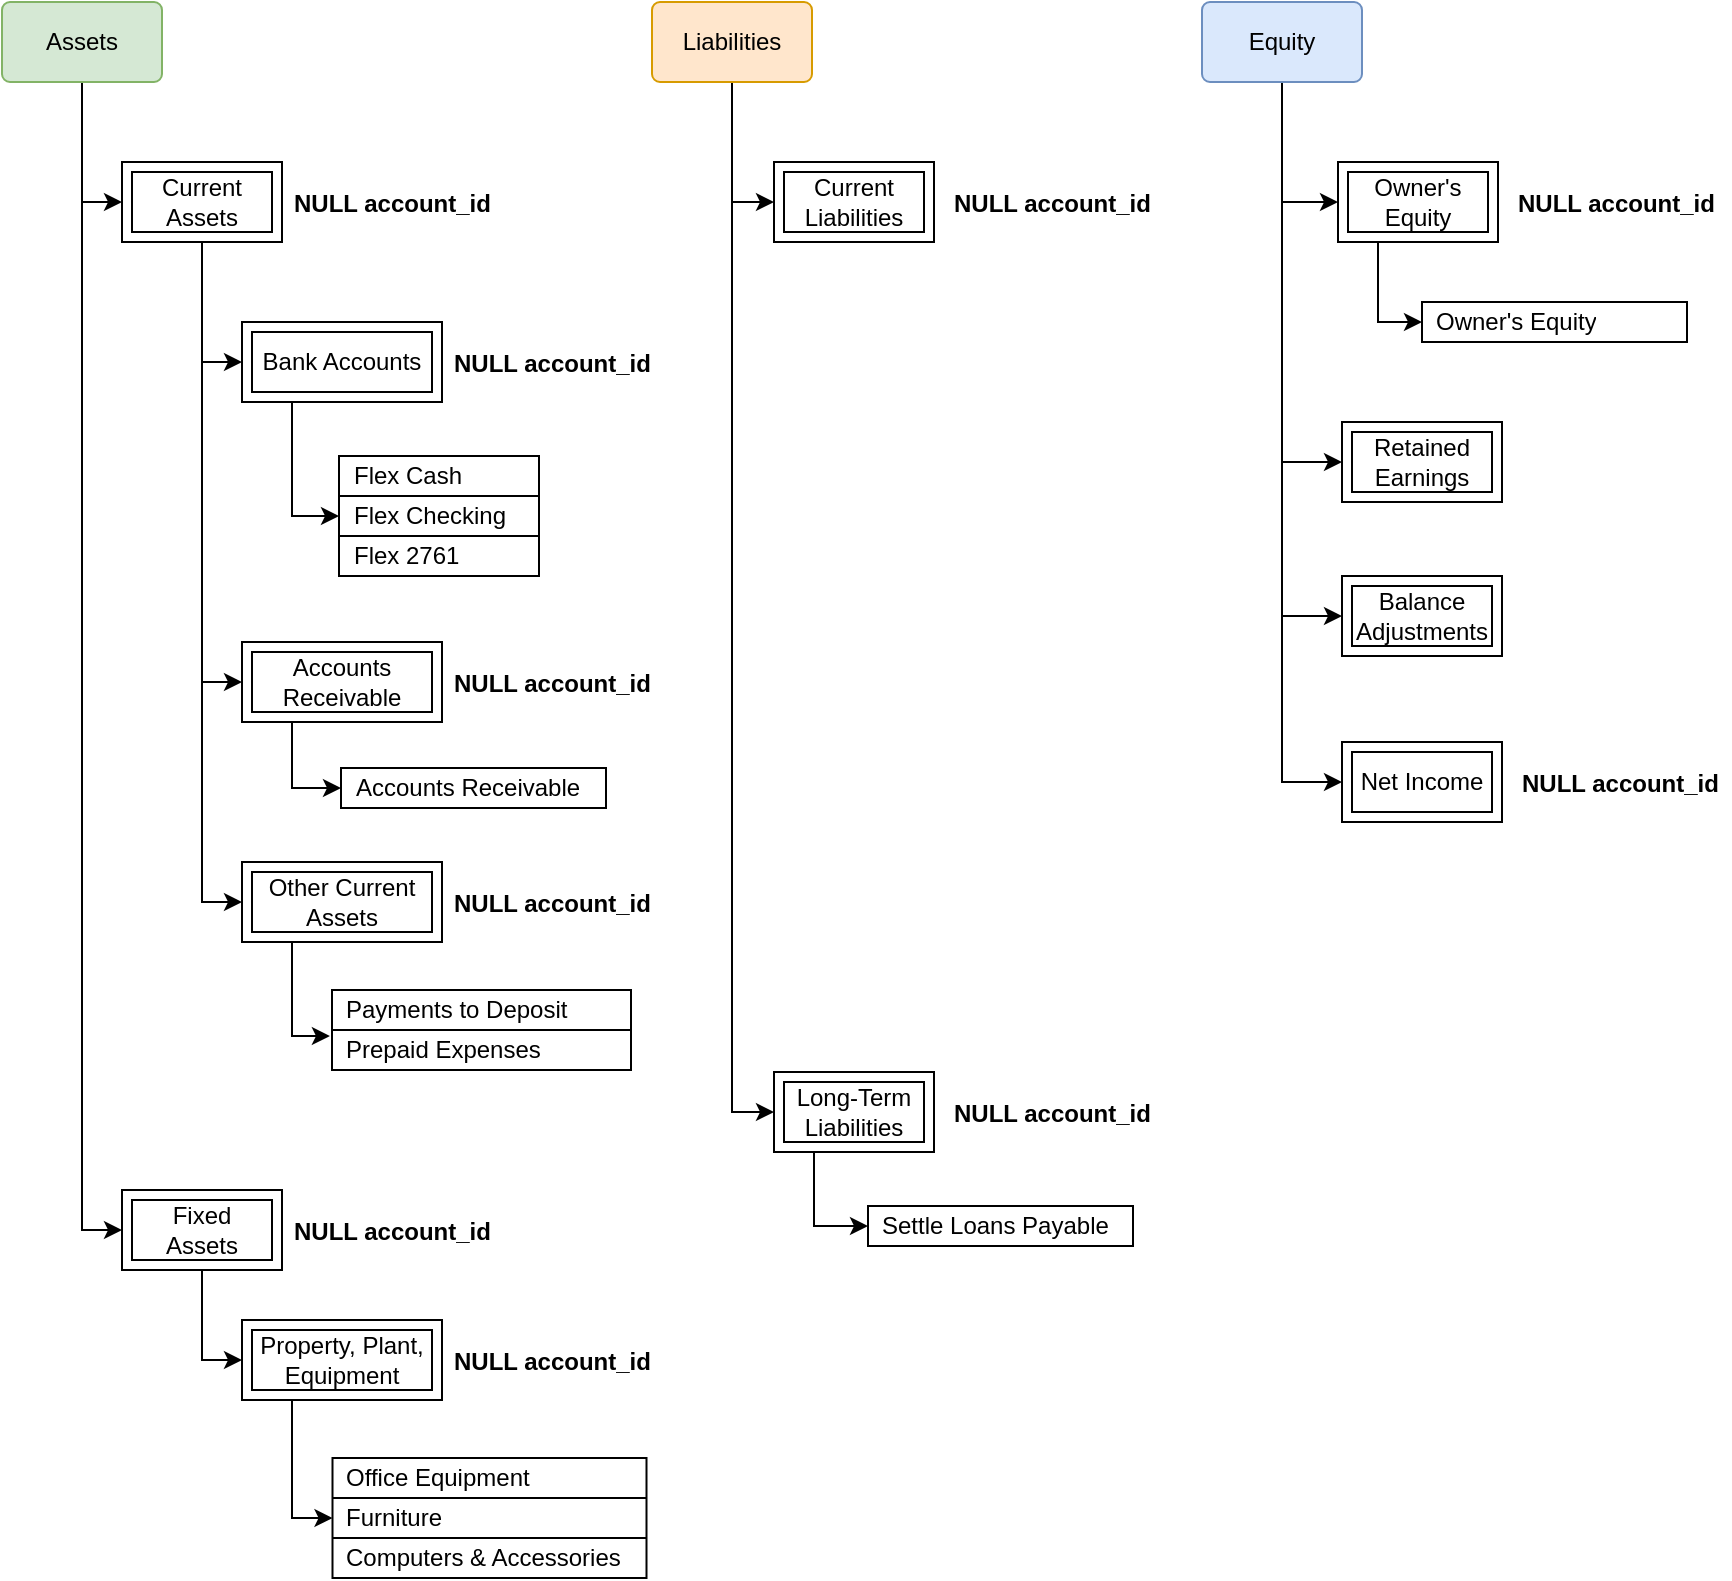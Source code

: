 <mxfile version="26.0.11">
  <diagram name="Page-1" id="CMxFmZh5utVJ_uqATRNF">
    <mxGraphModel dx="1434" dy="738" grid="1" gridSize="10" guides="1" tooltips="1" connect="1" arrows="1" fold="1" page="1" pageScale="1" pageWidth="1100" pageHeight="1700" math="0" shadow="0">
      <root>
        <mxCell id="0" />
        <mxCell id="1" parent="0" />
        <mxCell id="uQ4fokzICWZcUB-si03q-26" style="edgeStyle=orthogonalEdgeStyle;rounded=0;orthogonalLoop=1;jettySize=auto;html=1;entryX=0;entryY=0.5;entryDx=0;entryDy=0;" edge="1" parent="1" source="uQ4fokzICWZcUB-si03q-1" target="uQ4fokzICWZcUB-si03q-8">
          <mxGeometry relative="1" as="geometry" />
        </mxCell>
        <mxCell id="uQ4fokzICWZcUB-si03q-27" style="edgeStyle=orthogonalEdgeStyle;rounded=0;orthogonalLoop=1;jettySize=auto;html=1;entryX=0;entryY=0.5;entryDx=0;entryDy=0;" edge="1" parent="1" source="uQ4fokzICWZcUB-si03q-1" target="uQ4fokzICWZcUB-si03q-9">
          <mxGeometry relative="1" as="geometry" />
        </mxCell>
        <mxCell id="uQ4fokzICWZcUB-si03q-1" value="Assets" style="rounded=1;arcSize=10;whiteSpace=wrap;html=1;align=center;fillColor=#d5e8d4;strokeColor=#82b366;" vertex="1" parent="1">
          <mxGeometry x="40" y="80" width="80" height="40" as="geometry" />
        </mxCell>
        <mxCell id="uQ4fokzICWZcUB-si03q-30" style="edgeStyle=orthogonalEdgeStyle;rounded=0;orthogonalLoop=1;jettySize=auto;html=1;entryX=0;entryY=0.5;entryDx=0;entryDy=0;" edge="1" parent="1" source="uQ4fokzICWZcUB-si03q-2" target="uQ4fokzICWZcUB-si03q-10">
          <mxGeometry relative="1" as="geometry" />
        </mxCell>
        <mxCell id="uQ4fokzICWZcUB-si03q-31" style="edgeStyle=orthogonalEdgeStyle;rounded=0;orthogonalLoop=1;jettySize=auto;html=1;entryX=0;entryY=0.5;entryDx=0;entryDy=0;" edge="1" parent="1" source="uQ4fokzICWZcUB-si03q-2" target="uQ4fokzICWZcUB-si03q-11">
          <mxGeometry relative="1" as="geometry" />
        </mxCell>
        <mxCell id="uQ4fokzICWZcUB-si03q-2" value="Liabilities" style="rounded=1;arcSize=10;whiteSpace=wrap;html=1;align=center;fillColor=#ffe6cc;strokeColor=#d79b00;" vertex="1" parent="1">
          <mxGeometry x="365" y="80" width="80" height="40" as="geometry" />
        </mxCell>
        <mxCell id="uQ4fokzICWZcUB-si03q-130" style="edgeStyle=orthogonalEdgeStyle;rounded=0;orthogonalLoop=1;jettySize=auto;html=1;entryX=0;entryY=0.5;entryDx=0;entryDy=0;exitX=0.5;exitY=1;exitDx=0;exitDy=0;" edge="1" parent="1" source="uQ4fokzICWZcUB-si03q-3" target="uQ4fokzICWZcUB-si03q-128">
          <mxGeometry relative="1" as="geometry">
            <Array as="points">
              <mxPoint x="680" y="180" />
            </Array>
          </mxGeometry>
        </mxCell>
        <mxCell id="uQ4fokzICWZcUB-si03q-139" style="edgeStyle=orthogonalEdgeStyle;rounded=0;orthogonalLoop=1;jettySize=auto;html=1;entryX=0;entryY=0.5;entryDx=0;entryDy=0;" edge="1" parent="1" source="uQ4fokzICWZcUB-si03q-3" target="uQ4fokzICWZcUB-si03q-136">
          <mxGeometry relative="1" as="geometry" />
        </mxCell>
        <mxCell id="uQ4fokzICWZcUB-si03q-142" style="edgeStyle=orthogonalEdgeStyle;rounded=0;orthogonalLoop=1;jettySize=auto;html=1;entryX=0;entryY=0.5;entryDx=0;entryDy=0;" edge="1" parent="1" source="uQ4fokzICWZcUB-si03q-3" target="uQ4fokzICWZcUB-si03q-141">
          <mxGeometry relative="1" as="geometry" />
        </mxCell>
        <mxCell id="uQ4fokzICWZcUB-si03q-146" style="edgeStyle=orthogonalEdgeStyle;rounded=0;orthogonalLoop=1;jettySize=auto;html=1;entryX=0;entryY=0.5;entryDx=0;entryDy=0;" edge="1" parent="1" source="uQ4fokzICWZcUB-si03q-3" target="uQ4fokzICWZcUB-si03q-144">
          <mxGeometry relative="1" as="geometry" />
        </mxCell>
        <mxCell id="uQ4fokzICWZcUB-si03q-3" value="Equity" style="rounded=1;arcSize=10;whiteSpace=wrap;html=1;align=center;fillColor=#dae8fc;strokeColor=#6c8ebf;" vertex="1" parent="1">
          <mxGeometry x="640" y="80" width="80" height="40" as="geometry" />
        </mxCell>
        <mxCell id="uQ4fokzICWZcUB-si03q-66" style="edgeStyle=orthogonalEdgeStyle;rounded=0;orthogonalLoop=1;jettySize=auto;html=1;entryX=0;entryY=0.5;entryDx=0;entryDy=0;" edge="1" parent="1" source="uQ4fokzICWZcUB-si03q-8" target="uQ4fokzICWZcUB-si03q-63">
          <mxGeometry relative="1" as="geometry" />
        </mxCell>
        <mxCell id="uQ4fokzICWZcUB-si03q-67" style="edgeStyle=orthogonalEdgeStyle;rounded=0;orthogonalLoop=1;jettySize=auto;html=1;entryX=0;entryY=0.5;entryDx=0;entryDy=0;" edge="1" parent="1" source="uQ4fokzICWZcUB-si03q-8" target="uQ4fokzICWZcUB-si03q-64">
          <mxGeometry relative="1" as="geometry" />
        </mxCell>
        <mxCell id="uQ4fokzICWZcUB-si03q-68" style="edgeStyle=orthogonalEdgeStyle;rounded=0;orthogonalLoop=1;jettySize=auto;html=1;entryX=0;entryY=0.5;entryDx=0;entryDy=0;" edge="1" parent="1" source="uQ4fokzICWZcUB-si03q-8" target="uQ4fokzICWZcUB-si03q-65">
          <mxGeometry relative="1" as="geometry" />
        </mxCell>
        <mxCell id="uQ4fokzICWZcUB-si03q-42" style="edgeStyle=orthogonalEdgeStyle;rounded=0;orthogonalLoop=1;jettySize=auto;html=1;entryX=0;entryY=0.5;entryDx=0;entryDy=0;" edge="1" parent="1" source="uQ4fokzICWZcUB-si03q-9" target="uQ4fokzICWZcUB-si03q-41">
          <mxGeometry relative="1" as="geometry" />
        </mxCell>
        <mxCell id="uQ4fokzICWZcUB-si03q-53" value="" style="shape=table;startSize=0;container=1;collapsible=0;childLayout=tableLayout;fontSize=11;fillColor=none;strokeColor=default;" vertex="1" parent="1">
          <mxGeometry x="205.25" y="808" width="157" height="60" as="geometry" />
        </mxCell>
        <mxCell id="uQ4fokzICWZcUB-si03q-54" value="" style="shape=tableRow;horizontal=0;startSize=0;swimlaneHead=0;swimlaneBody=0;strokeColor=inherit;top=0;left=0;bottom=0;right=0;collapsible=0;dropTarget=0;fillColor=none;points=[[0,0.5],[1,0.5]];portConstraint=eastwest;fontSize=16;" vertex="1" parent="uQ4fokzICWZcUB-si03q-53">
          <mxGeometry width="157" height="20" as="geometry" />
        </mxCell>
        <mxCell id="uQ4fokzICWZcUB-si03q-55" value="Office Equipment" style="shape=partialRectangle;html=1;whiteSpace=wrap;connectable=0;strokeColor=inherit;overflow=hidden;fillColor=none;top=0;left=0;bottom=0;right=0;pointerEvents=1;fontSize=12;align=left;spacingLeft=5;" vertex="1" parent="uQ4fokzICWZcUB-si03q-54">
          <mxGeometry width="157" height="20" as="geometry">
            <mxRectangle width="157" height="20" as="alternateBounds" />
          </mxGeometry>
        </mxCell>
        <mxCell id="uQ4fokzICWZcUB-si03q-56" value="" style="shape=tableRow;horizontal=0;startSize=0;swimlaneHead=0;swimlaneBody=0;strokeColor=inherit;top=0;left=0;bottom=0;right=0;collapsible=0;dropTarget=0;fillColor=none;points=[[0,0.5],[1,0.5]];portConstraint=eastwest;fontSize=16;" vertex="1" parent="uQ4fokzICWZcUB-si03q-53">
          <mxGeometry y="20" width="157" height="20" as="geometry" />
        </mxCell>
        <mxCell id="uQ4fokzICWZcUB-si03q-57" value="Furniture" style="shape=partialRectangle;html=1;whiteSpace=wrap;connectable=0;strokeColor=inherit;overflow=hidden;fillColor=none;top=0;left=0;bottom=0;right=0;pointerEvents=1;fontSize=12;align=left;spacingLeft=5;" vertex="1" parent="uQ4fokzICWZcUB-si03q-56">
          <mxGeometry width="157" height="20" as="geometry">
            <mxRectangle width="157" height="20" as="alternateBounds" />
          </mxGeometry>
        </mxCell>
        <mxCell id="uQ4fokzICWZcUB-si03q-58" value="" style="shape=tableRow;horizontal=0;startSize=0;swimlaneHead=0;swimlaneBody=0;strokeColor=inherit;top=0;left=0;bottom=0;right=0;collapsible=0;dropTarget=0;fillColor=none;points=[[0,0.5],[1,0.5]];portConstraint=eastwest;fontSize=16;" vertex="1" parent="uQ4fokzICWZcUB-si03q-53">
          <mxGeometry y="40" width="157" height="20" as="geometry" />
        </mxCell>
        <mxCell id="uQ4fokzICWZcUB-si03q-59" value="Computers &amp;amp; Accessories" style="shape=partialRectangle;html=1;whiteSpace=wrap;connectable=0;strokeColor=inherit;overflow=hidden;fillColor=none;top=0;left=0;bottom=0;right=0;pointerEvents=1;fontSize=12;align=left;spacingLeft=5;" vertex="1" parent="uQ4fokzICWZcUB-si03q-58">
          <mxGeometry width="157" height="20" as="geometry">
            <mxRectangle width="157" height="20" as="alternateBounds" />
          </mxGeometry>
        </mxCell>
        <mxCell id="uQ4fokzICWZcUB-si03q-69" value="" style="shape=table;startSize=0;container=1;collapsible=0;childLayout=tableLayout;fontSize=11;fillColor=none;strokeColor=default;" vertex="1" parent="1">
          <mxGeometry x="208.5" y="307" width="100" height="60" as="geometry" />
        </mxCell>
        <mxCell id="uQ4fokzICWZcUB-si03q-70" value="" style="shape=tableRow;horizontal=0;startSize=0;swimlaneHead=0;swimlaneBody=0;strokeColor=inherit;top=0;left=0;bottom=0;right=0;collapsible=0;dropTarget=0;fillColor=none;points=[[0,0.5],[1,0.5]];portConstraint=eastwest;fontSize=16;" vertex="1" parent="uQ4fokzICWZcUB-si03q-69">
          <mxGeometry width="100" height="20" as="geometry" />
        </mxCell>
        <mxCell id="uQ4fokzICWZcUB-si03q-71" value="Flex Cash" style="shape=partialRectangle;html=1;whiteSpace=wrap;connectable=0;strokeColor=inherit;overflow=hidden;fillColor=none;top=0;left=0;bottom=0;right=0;pointerEvents=1;fontSize=12;align=left;spacingLeft=5;" vertex="1" parent="uQ4fokzICWZcUB-si03q-70">
          <mxGeometry width="100" height="20" as="geometry">
            <mxRectangle width="100" height="20" as="alternateBounds" />
          </mxGeometry>
        </mxCell>
        <mxCell id="uQ4fokzICWZcUB-si03q-72" value="" style="shape=tableRow;horizontal=0;startSize=0;swimlaneHead=0;swimlaneBody=0;strokeColor=inherit;top=0;left=0;bottom=0;right=0;collapsible=0;dropTarget=0;fillColor=none;points=[[0,0.5],[1,0.5]];portConstraint=eastwest;fontSize=16;" vertex="1" parent="uQ4fokzICWZcUB-si03q-69">
          <mxGeometry y="20" width="100" height="20" as="geometry" />
        </mxCell>
        <mxCell id="uQ4fokzICWZcUB-si03q-73" value="Flex Checking" style="shape=partialRectangle;html=1;whiteSpace=wrap;connectable=0;strokeColor=inherit;overflow=hidden;fillColor=none;top=0;left=0;bottom=0;right=0;pointerEvents=1;fontSize=12;align=left;spacingLeft=5;" vertex="1" parent="uQ4fokzICWZcUB-si03q-72">
          <mxGeometry width="100" height="20" as="geometry">
            <mxRectangle width="100" height="20" as="alternateBounds" />
          </mxGeometry>
        </mxCell>
        <mxCell id="uQ4fokzICWZcUB-si03q-74" value="" style="shape=tableRow;horizontal=0;startSize=0;swimlaneHead=0;swimlaneBody=0;strokeColor=inherit;top=0;left=0;bottom=0;right=0;collapsible=0;dropTarget=0;fillColor=none;points=[[0,0.5],[1,0.5]];portConstraint=eastwest;fontSize=16;" vertex="1" parent="uQ4fokzICWZcUB-si03q-69">
          <mxGeometry y="40" width="100" height="20" as="geometry" />
        </mxCell>
        <mxCell id="uQ4fokzICWZcUB-si03q-75" value="Flex 2761" style="shape=partialRectangle;html=1;whiteSpace=wrap;connectable=0;strokeColor=inherit;overflow=hidden;fillColor=none;top=0;left=0;bottom=0;right=0;pointerEvents=1;fontSize=12;align=left;spacingLeft=5;" vertex="1" parent="uQ4fokzICWZcUB-si03q-74">
          <mxGeometry width="100" height="20" as="geometry">
            <mxRectangle width="100" height="20" as="alternateBounds" />
          </mxGeometry>
        </mxCell>
        <mxCell id="uQ4fokzICWZcUB-si03q-82" value="" style="shape=table;startSize=0;container=1;collapsible=0;childLayout=tableLayout;fontSize=11;fillColor=none;strokeColor=default;" vertex="1" parent="1">
          <mxGeometry x="209.5" y="463" width="132.5" height="20" as="geometry" />
        </mxCell>
        <mxCell id="uQ4fokzICWZcUB-si03q-83" value="" style="shape=tableRow;horizontal=0;startSize=0;swimlaneHead=0;swimlaneBody=0;strokeColor=inherit;top=0;left=0;bottom=0;right=0;collapsible=0;dropTarget=0;fillColor=none;points=[[0,0.5],[1,0.5]];portConstraint=eastwest;fontSize=16;" vertex="1" parent="uQ4fokzICWZcUB-si03q-82">
          <mxGeometry width="132.5" height="20" as="geometry" />
        </mxCell>
        <mxCell id="uQ4fokzICWZcUB-si03q-84" value="Accounts Receivable" style="shape=partialRectangle;html=1;whiteSpace=wrap;connectable=0;strokeColor=inherit;overflow=hidden;fillColor=none;top=0;left=0;bottom=0;right=0;pointerEvents=1;fontSize=12;align=left;spacingLeft=5;" vertex="1" parent="uQ4fokzICWZcUB-si03q-83">
          <mxGeometry width="133" height="20" as="geometry">
            <mxRectangle width="133" height="20" as="alternateBounds" />
          </mxGeometry>
        </mxCell>
        <mxCell id="uQ4fokzICWZcUB-si03q-90" value="" style="shape=table;startSize=0;container=1;collapsible=0;childLayout=tableLayout;fontSize=11;fillColor=none;strokeColor=default;" vertex="1" parent="1">
          <mxGeometry x="205" y="574" width="149.5" height="40" as="geometry" />
        </mxCell>
        <mxCell id="uQ4fokzICWZcUB-si03q-91" value="" style="shape=tableRow;horizontal=0;startSize=0;swimlaneHead=0;swimlaneBody=0;strokeColor=inherit;top=0;left=0;bottom=0;right=0;collapsible=0;dropTarget=0;fillColor=none;points=[[0,0.5],[1,0.5]];portConstraint=eastwest;fontSize=16;" vertex="1" parent="uQ4fokzICWZcUB-si03q-90">
          <mxGeometry width="149.5" height="20" as="geometry" />
        </mxCell>
        <mxCell id="uQ4fokzICWZcUB-si03q-92" value="Payments to Deposit" style="shape=partialRectangle;html=1;whiteSpace=wrap;connectable=0;strokeColor=inherit;overflow=hidden;fillColor=none;top=0;left=0;bottom=0;right=0;pointerEvents=1;fontSize=12;align=left;spacingLeft=5;" vertex="1" parent="uQ4fokzICWZcUB-si03q-91">
          <mxGeometry width="150" height="20" as="geometry">
            <mxRectangle width="150" height="20" as="alternateBounds" />
          </mxGeometry>
        </mxCell>
        <mxCell id="uQ4fokzICWZcUB-si03q-93" value="" style="shape=tableRow;horizontal=0;startSize=0;swimlaneHead=0;swimlaneBody=0;strokeColor=inherit;top=0;left=0;bottom=0;right=0;collapsible=0;dropTarget=0;fillColor=none;points=[[0,0.5],[1,0.5]];portConstraint=eastwest;fontSize=16;" vertex="1" parent="uQ4fokzICWZcUB-si03q-90">
          <mxGeometry y="20" width="149.5" height="20" as="geometry" />
        </mxCell>
        <mxCell id="uQ4fokzICWZcUB-si03q-94" value="Prepaid Expenses" style="shape=partialRectangle;html=1;whiteSpace=wrap;connectable=0;strokeColor=inherit;overflow=hidden;fillColor=none;top=0;left=0;bottom=0;right=0;pointerEvents=1;fontSize=12;align=left;spacingLeft=5;" vertex="1" parent="uQ4fokzICWZcUB-si03q-93">
          <mxGeometry width="150" height="20" as="geometry">
            <mxRectangle width="150" height="20" as="alternateBounds" />
          </mxGeometry>
        </mxCell>
        <mxCell id="uQ4fokzICWZcUB-si03q-107" value="" style="group" vertex="1" connectable="0" parent="1">
          <mxGeometry x="100" y="160" width="190" height="40" as="geometry" />
        </mxCell>
        <mxCell id="uQ4fokzICWZcUB-si03q-8" value="Current Assets" style="shape=ext;margin=3;double=1;whiteSpace=wrap;html=1;align=center;" vertex="1" parent="uQ4fokzICWZcUB-si03q-107">
          <mxGeometry width="80" height="40" as="geometry" />
        </mxCell>
        <mxCell id="uQ4fokzICWZcUB-si03q-100" value="NULL account_id" style="text;strokeColor=none;fillColor=none;align=left;verticalAlign=top;spacingLeft=4;spacingRight=4;overflow=hidden;rotatable=0;points=[[0,0.5],[1,0.5]];portConstraint=eastwest;whiteSpace=wrap;html=1;fontStyle=1" vertex="1" parent="uQ4fokzICWZcUB-si03q-107">
          <mxGeometry x="80" y="7" width="110" height="26" as="geometry" />
        </mxCell>
        <mxCell id="uQ4fokzICWZcUB-si03q-108" value="" style="group" vertex="1" connectable="0" parent="1">
          <mxGeometry x="160" y="240" width="210" height="40" as="geometry" />
        </mxCell>
        <mxCell id="uQ4fokzICWZcUB-si03q-63" value="Bank Accounts" style="shape=ext;margin=3;double=1;whiteSpace=wrap;html=1;align=center;" vertex="1" parent="uQ4fokzICWZcUB-si03q-108">
          <mxGeometry width="100" height="40" as="geometry" />
        </mxCell>
        <mxCell id="uQ4fokzICWZcUB-si03q-102" value="NULL account_id" style="text;strokeColor=none;fillColor=none;align=left;verticalAlign=top;spacingLeft=4;spacingRight=4;overflow=hidden;rotatable=0;points=[[0,0.5],[1,0.5]];portConstraint=eastwest;whiteSpace=wrap;html=1;fontStyle=1" vertex="1" parent="uQ4fokzICWZcUB-si03q-108">
          <mxGeometry x="100" y="7" width="110" height="26" as="geometry" />
        </mxCell>
        <mxCell id="uQ4fokzICWZcUB-si03q-109" value="" style="group" vertex="1" connectable="0" parent="1">
          <mxGeometry x="160" y="400" width="210" height="40" as="geometry" />
        </mxCell>
        <mxCell id="uQ4fokzICWZcUB-si03q-64" value="Accounts Receivable" style="shape=ext;margin=3;double=1;whiteSpace=wrap;html=1;align=center;" vertex="1" parent="uQ4fokzICWZcUB-si03q-109">
          <mxGeometry width="100" height="40" as="geometry" />
        </mxCell>
        <mxCell id="uQ4fokzICWZcUB-si03q-103" value="NULL account_id" style="text;strokeColor=none;fillColor=none;align=left;verticalAlign=top;spacingLeft=4;spacingRight=4;overflow=hidden;rotatable=0;points=[[0,0.5],[1,0.5]];portConstraint=eastwest;whiteSpace=wrap;html=1;fontStyle=1" vertex="1" parent="uQ4fokzICWZcUB-si03q-109">
          <mxGeometry x="100" y="7" width="110" height="26" as="geometry" />
        </mxCell>
        <mxCell id="uQ4fokzICWZcUB-si03q-110" value="" style="group" vertex="1" connectable="0" parent="1">
          <mxGeometry x="160" y="510" width="210" height="40" as="geometry" />
        </mxCell>
        <mxCell id="uQ4fokzICWZcUB-si03q-65" value="Other Current Assets" style="shape=ext;margin=3;double=1;whiteSpace=wrap;html=1;align=center;" vertex="1" parent="uQ4fokzICWZcUB-si03q-110">
          <mxGeometry width="100" height="40" as="geometry" />
        </mxCell>
        <mxCell id="uQ4fokzICWZcUB-si03q-104" value="NULL account_id" style="text;strokeColor=none;fillColor=none;align=left;verticalAlign=top;spacingLeft=4;spacingRight=4;overflow=hidden;rotatable=0;points=[[0,0.5],[1,0.5]];portConstraint=eastwest;whiteSpace=wrap;html=1;fontStyle=1" vertex="1" parent="uQ4fokzICWZcUB-si03q-110">
          <mxGeometry x="100" y="7" width="110" height="26" as="geometry" />
        </mxCell>
        <mxCell id="uQ4fokzICWZcUB-si03q-111" value="" style="group" vertex="1" connectable="0" parent="1">
          <mxGeometry x="100" y="674" width="190" height="40" as="geometry" />
        </mxCell>
        <mxCell id="uQ4fokzICWZcUB-si03q-9" value="Fixed Assets" style="shape=ext;margin=3;double=1;whiteSpace=wrap;html=1;align=center;" vertex="1" parent="uQ4fokzICWZcUB-si03q-111">
          <mxGeometry width="80" height="40" as="geometry" />
        </mxCell>
        <mxCell id="uQ4fokzICWZcUB-si03q-105" value="NULL account_id" style="text;strokeColor=none;fillColor=none;align=left;verticalAlign=top;spacingLeft=4;spacingRight=4;overflow=hidden;rotatable=0;points=[[0,0.5],[1,0.5]];portConstraint=eastwest;whiteSpace=wrap;html=1;fontStyle=1" vertex="1" parent="uQ4fokzICWZcUB-si03q-111">
          <mxGeometry x="80" y="7" width="110" height="26" as="geometry" />
        </mxCell>
        <mxCell id="uQ4fokzICWZcUB-si03q-112" value="" style="group" vertex="1" connectable="0" parent="1">
          <mxGeometry x="160" y="739" width="210" height="40" as="geometry" />
        </mxCell>
        <mxCell id="uQ4fokzICWZcUB-si03q-41" value="Property, Plant, Equipment" style="shape=ext;margin=3;double=1;whiteSpace=wrap;html=1;align=center;" vertex="1" parent="uQ4fokzICWZcUB-si03q-112">
          <mxGeometry width="100" height="40" as="geometry" />
        </mxCell>
        <mxCell id="uQ4fokzICWZcUB-si03q-106" value="NULL account_id" style="text;strokeColor=none;fillColor=none;align=left;verticalAlign=top;spacingLeft=4;spacingRight=4;overflow=hidden;rotatable=0;points=[[0,0.5],[1,0.5]];portConstraint=eastwest;whiteSpace=wrap;html=1;fontStyle=1" vertex="1" parent="uQ4fokzICWZcUB-si03q-112">
          <mxGeometry x="100" y="7" width="110" height="26" as="geometry" />
        </mxCell>
        <mxCell id="uQ4fokzICWZcUB-si03q-114" value="" style="group" vertex="1" connectable="0" parent="1">
          <mxGeometry x="426" y="160" width="194" height="40" as="geometry" />
        </mxCell>
        <mxCell id="uQ4fokzICWZcUB-si03q-10" value="Current Liabilities" style="shape=ext;margin=3;double=1;whiteSpace=wrap;html=1;align=center;" vertex="1" parent="uQ4fokzICWZcUB-si03q-114">
          <mxGeometry width="80" height="40" as="geometry" />
        </mxCell>
        <mxCell id="uQ4fokzICWZcUB-si03q-113" value="NULL account_id" style="text;strokeColor=none;fillColor=none;align=left;verticalAlign=top;spacingLeft=4;spacingRight=4;overflow=hidden;rotatable=0;points=[[0,0.5],[1,0.5]];portConstraint=eastwest;whiteSpace=wrap;html=1;fontStyle=1" vertex="1" parent="uQ4fokzICWZcUB-si03q-114">
          <mxGeometry x="84" y="7" width="110" height="26" as="geometry" />
        </mxCell>
        <mxCell id="uQ4fokzICWZcUB-si03q-116" value="" style="group" vertex="1" connectable="0" parent="1">
          <mxGeometry x="426" y="615" width="194" height="40" as="geometry" />
        </mxCell>
        <mxCell id="uQ4fokzICWZcUB-si03q-11" value="Long-Term&lt;div&gt;Liabilities&lt;/div&gt;" style="shape=ext;margin=3;double=1;whiteSpace=wrap;html=1;align=center;" vertex="1" parent="uQ4fokzICWZcUB-si03q-116">
          <mxGeometry width="80" height="40" as="geometry" />
        </mxCell>
        <mxCell id="uQ4fokzICWZcUB-si03q-115" value="NULL account_id" style="text;strokeColor=none;fillColor=none;align=left;verticalAlign=top;spacingLeft=4;spacingRight=4;overflow=hidden;rotatable=0;points=[[0,0.5],[1,0.5]];portConstraint=eastwest;whiteSpace=wrap;html=1;fontStyle=1" vertex="1" parent="uQ4fokzICWZcUB-si03q-116">
          <mxGeometry x="84" y="7" width="110" height="26" as="geometry" />
        </mxCell>
        <mxCell id="uQ4fokzICWZcUB-si03q-117" value="" style="shape=table;startSize=0;container=1;collapsible=0;childLayout=tableLayout;fontSize=11;fillColor=none;strokeColor=default;" vertex="1" parent="1">
          <mxGeometry x="473" y="682" width="132.5" height="20" as="geometry" />
        </mxCell>
        <mxCell id="uQ4fokzICWZcUB-si03q-118" value="" style="shape=tableRow;horizontal=0;startSize=0;swimlaneHead=0;swimlaneBody=0;strokeColor=inherit;top=0;left=0;bottom=0;right=0;collapsible=0;dropTarget=0;fillColor=none;points=[[0,0.5],[1,0.5]];portConstraint=eastwest;fontSize=16;" vertex="1" parent="uQ4fokzICWZcUB-si03q-117">
          <mxGeometry width="132.5" height="20" as="geometry" />
        </mxCell>
        <mxCell id="uQ4fokzICWZcUB-si03q-119" value="Settle Loans Payable" style="shape=partialRectangle;html=1;whiteSpace=wrap;connectable=0;strokeColor=inherit;overflow=hidden;fillColor=none;top=0;left=0;bottom=0;right=0;pointerEvents=1;fontSize=12;align=left;spacingLeft=5;" vertex="1" parent="uQ4fokzICWZcUB-si03q-118">
          <mxGeometry width="133" height="20" as="geometry">
            <mxRectangle width="133" height="20" as="alternateBounds" />
          </mxGeometry>
        </mxCell>
        <mxCell id="uQ4fokzICWZcUB-si03q-121" style="edgeStyle=orthogonalEdgeStyle;rounded=0;orthogonalLoop=1;jettySize=auto;html=1;entryX=0;entryY=0.5;entryDx=0;entryDy=0;exitX=0.25;exitY=1;exitDx=0;exitDy=0;" edge="1" parent="1" source="uQ4fokzICWZcUB-si03q-63" target="uQ4fokzICWZcUB-si03q-72">
          <mxGeometry relative="1" as="geometry" />
        </mxCell>
        <mxCell id="uQ4fokzICWZcUB-si03q-122" style="edgeStyle=orthogonalEdgeStyle;rounded=0;orthogonalLoop=1;jettySize=auto;html=1;entryX=0;entryY=0.5;entryDx=0;entryDy=0;exitX=0.25;exitY=1;exitDx=0;exitDy=0;" edge="1" parent="1" source="uQ4fokzICWZcUB-si03q-64" target="uQ4fokzICWZcUB-si03q-83">
          <mxGeometry relative="1" as="geometry" />
        </mxCell>
        <mxCell id="uQ4fokzICWZcUB-si03q-123" style="edgeStyle=orthogonalEdgeStyle;rounded=0;orthogonalLoop=1;jettySize=auto;html=1;exitX=0.25;exitY=1;exitDx=0;exitDy=0;entryX=-0.007;entryY=0.15;entryDx=0;entryDy=0;entryPerimeter=0;" edge="1" parent="1" source="uQ4fokzICWZcUB-si03q-65" target="uQ4fokzICWZcUB-si03q-93">
          <mxGeometry relative="1" as="geometry" />
        </mxCell>
        <mxCell id="uQ4fokzICWZcUB-si03q-124" style="edgeStyle=orthogonalEdgeStyle;rounded=0;orthogonalLoop=1;jettySize=auto;html=1;exitX=0.25;exitY=1;exitDx=0;exitDy=0;entryX=0;entryY=0.5;entryDx=0;entryDy=0;" edge="1" parent="1" source="uQ4fokzICWZcUB-si03q-41" target="uQ4fokzICWZcUB-si03q-56">
          <mxGeometry relative="1" as="geometry" />
        </mxCell>
        <mxCell id="uQ4fokzICWZcUB-si03q-126" style="edgeStyle=orthogonalEdgeStyle;rounded=0;orthogonalLoop=1;jettySize=auto;html=1;exitX=0.25;exitY=1;exitDx=0;exitDy=0;entryX=0;entryY=0.5;entryDx=0;entryDy=0;" edge="1" parent="1" source="uQ4fokzICWZcUB-si03q-11" target="uQ4fokzICWZcUB-si03q-118">
          <mxGeometry relative="1" as="geometry" />
        </mxCell>
        <mxCell id="uQ4fokzICWZcUB-si03q-127" value="" style="group" vertex="1" connectable="0" parent="1">
          <mxGeometry x="708" y="160" width="194" height="40" as="geometry" />
        </mxCell>
        <mxCell id="uQ4fokzICWZcUB-si03q-128" value="Owner&#39;s Equity" style="shape=ext;margin=3;double=1;whiteSpace=wrap;html=1;align=center;" vertex="1" parent="uQ4fokzICWZcUB-si03q-127">
          <mxGeometry width="80" height="40" as="geometry" />
        </mxCell>
        <mxCell id="uQ4fokzICWZcUB-si03q-129" value="NULL account_id" style="text;strokeColor=none;fillColor=none;align=left;verticalAlign=top;spacingLeft=4;spacingRight=4;overflow=hidden;rotatable=0;points=[[0,0.5],[1,0.5]];portConstraint=eastwest;whiteSpace=wrap;html=1;fontStyle=1" vertex="1" parent="uQ4fokzICWZcUB-si03q-127">
          <mxGeometry x="84" y="7" width="110" height="26" as="geometry" />
        </mxCell>
        <mxCell id="uQ4fokzICWZcUB-si03q-131" value="" style="shape=table;startSize=0;container=1;collapsible=0;childLayout=tableLayout;fontSize=11;fillColor=none;strokeColor=default;" vertex="1" parent="1">
          <mxGeometry x="750" y="230" width="132.5" height="20" as="geometry" />
        </mxCell>
        <mxCell id="uQ4fokzICWZcUB-si03q-132" value="" style="shape=tableRow;horizontal=0;startSize=0;swimlaneHead=0;swimlaneBody=0;strokeColor=inherit;top=0;left=0;bottom=0;right=0;collapsible=0;dropTarget=0;fillColor=none;points=[[0,0.5],[1,0.5]];portConstraint=eastwest;fontSize=16;" vertex="1" parent="uQ4fokzICWZcUB-si03q-131">
          <mxGeometry width="132.5" height="20" as="geometry" />
        </mxCell>
        <mxCell id="uQ4fokzICWZcUB-si03q-133" value="Owner&#39;s Equity" style="shape=partialRectangle;html=1;whiteSpace=wrap;connectable=0;strokeColor=inherit;overflow=hidden;fillColor=none;top=0;left=0;bottom=0;right=0;pointerEvents=1;fontSize=12;align=left;spacingLeft=5;" vertex="1" parent="uQ4fokzICWZcUB-si03q-132">
          <mxGeometry width="133" height="20" as="geometry">
            <mxRectangle width="133" height="20" as="alternateBounds" />
          </mxGeometry>
        </mxCell>
        <mxCell id="uQ4fokzICWZcUB-si03q-134" style="edgeStyle=orthogonalEdgeStyle;rounded=0;orthogonalLoop=1;jettySize=auto;html=1;exitX=0.25;exitY=1;exitDx=0;exitDy=0;entryX=0;entryY=0.5;entryDx=0;entryDy=0;" edge="1" parent="1" source="uQ4fokzICWZcUB-si03q-128" target="uQ4fokzICWZcUB-si03q-132">
          <mxGeometry relative="1" as="geometry" />
        </mxCell>
        <mxCell id="uQ4fokzICWZcUB-si03q-135" value="" style="group" vertex="1" connectable="0" parent="1">
          <mxGeometry x="710" y="290" width="194" height="40" as="geometry" />
        </mxCell>
        <mxCell id="uQ4fokzICWZcUB-si03q-136" value="Retained Earnings" style="shape=ext;margin=3;double=1;whiteSpace=wrap;html=1;align=center;" vertex="1" parent="uQ4fokzICWZcUB-si03q-135">
          <mxGeometry width="80" height="40" as="geometry" />
        </mxCell>
        <mxCell id="uQ4fokzICWZcUB-si03q-140" value="" style="group" vertex="1" connectable="0" parent="1">
          <mxGeometry x="710" y="367" width="194" height="40" as="geometry" />
        </mxCell>
        <mxCell id="uQ4fokzICWZcUB-si03q-141" value="Balance Adjustments" style="shape=ext;margin=3;double=1;whiteSpace=wrap;html=1;align=center;" vertex="1" parent="uQ4fokzICWZcUB-si03q-140">
          <mxGeometry width="80" height="40" as="geometry" />
        </mxCell>
        <mxCell id="uQ4fokzICWZcUB-si03q-143" value="" style="group" vertex="1" connectable="0" parent="1">
          <mxGeometry x="710" y="450" width="194" height="40" as="geometry" />
        </mxCell>
        <mxCell id="uQ4fokzICWZcUB-si03q-144" value="Net Income" style="shape=ext;margin=3;double=1;whiteSpace=wrap;html=1;align=center;" vertex="1" parent="uQ4fokzICWZcUB-si03q-143">
          <mxGeometry width="80" height="40" as="geometry" />
        </mxCell>
        <mxCell id="uQ4fokzICWZcUB-si03q-145" value="NULL account_id" style="text;strokeColor=none;fillColor=none;align=left;verticalAlign=top;spacingLeft=4;spacingRight=4;overflow=hidden;rotatable=0;points=[[0,0.5],[1,0.5]];portConstraint=eastwest;whiteSpace=wrap;html=1;fontStyle=1" vertex="1" parent="uQ4fokzICWZcUB-si03q-143">
          <mxGeometry x="84" y="7" width="110" height="26" as="geometry" />
        </mxCell>
      </root>
    </mxGraphModel>
  </diagram>
</mxfile>
